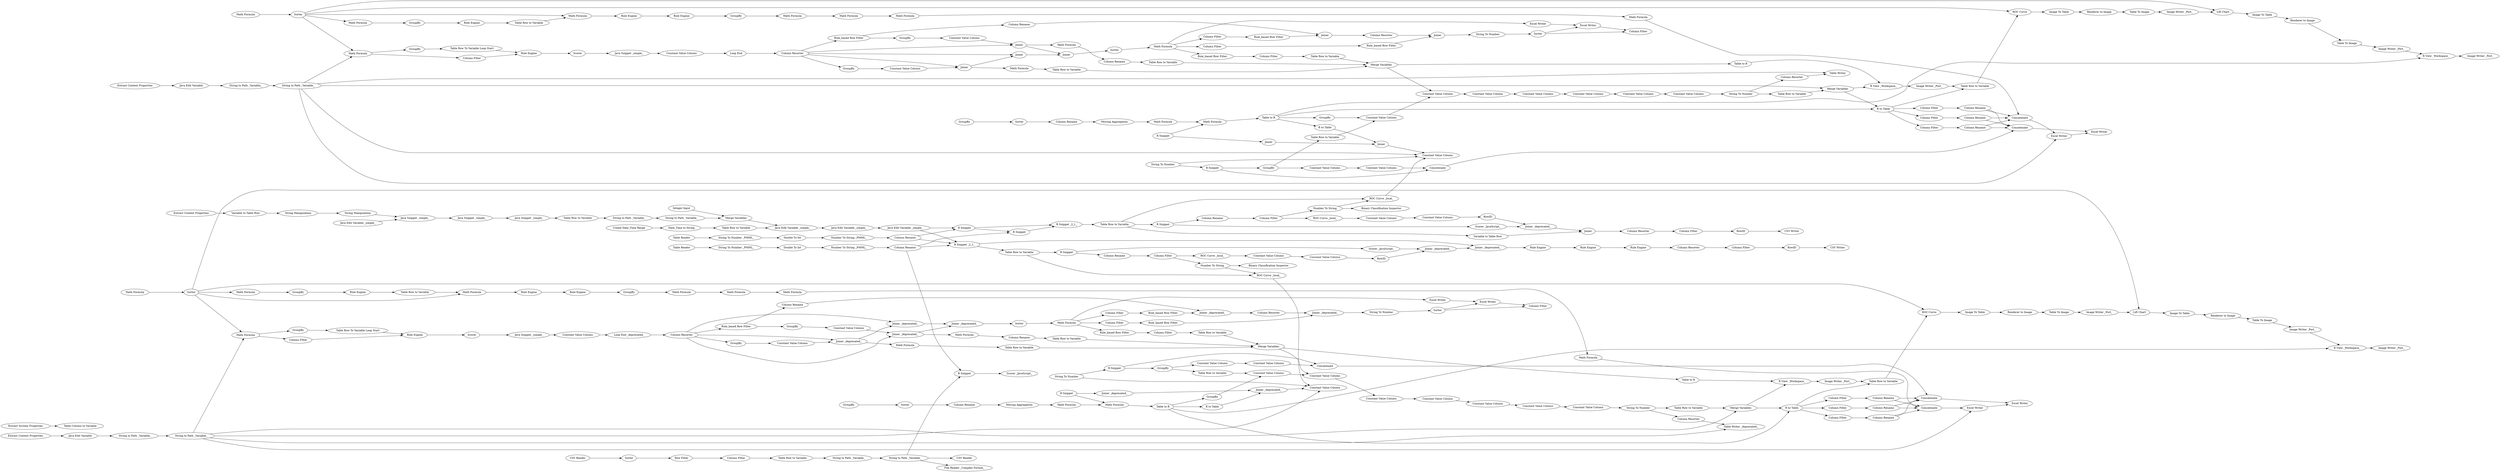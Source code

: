 digraph {
	"-1576197205166139408_245" [label="Renderer to Image"]
	"6151498285904223204_300" [label="Joiner _deprecated_"]
	"5053119656708917556_513" [label="String To Number _PMML_"]
	"5053119656708917556_501" [label=Sorter]
	"-1576197205166139408_279" [label="Constant Value Column"]
	"-4928829804510078098_252" [label="Rule Engine"]
	"-1576197205166139408_267" [label="Column Rename"]
	"5053119656708917556_506" [label="Table Reader"]
	"5053119656708917556_512" [label="Double To Int"]
	"4941158195972572235_55" [label="Java Edit Variable _simple_"]
	"-6637227400046737485_492" [label="ROC Curve _local_"]
	"7713210603245402255_220" [label=GroupBy]
	"7713210603245402255_223" [label="Column Rename"]
	"-4928829804510078098_265" [label="Column Filter"]
	"7713210603245402255_230" [label="R to Table"]
	"-1576197205166139408_246" [label="Table To Image"]
	"-1624561316007565720_340" [label="Table Row to Variable"]
	"-1624561316007565720_332" [label="String To Number"]
	"-4928829804510078098_299" [label="Constant Value Column"]
	"-1576197205166139408_258" [label="Math Formula"]
	"7713210603245402255_225" [label="Math Formula"]
	"-1576197205166139408_483" [label="Extract Context Properties"]
	"6151498285904223204_335" [label="Table Row To Variable Loop Start"]
	"1249990485019903862_542" [label="Rule Engine"]
	"-1624561316007565720_335" [label="Table Row To Variable Loop Start"]
	"-1624561316007565720_301" [label=Joiner]
	"-4928829804510078098_241" [label="Image To Table"]
	"-1576197205166139408_228" [label="R View _Workspace_"]
	"6151498285904223204_287" [label="Rule Engine"]
	"-1576197205166139408_242" [label="Renderer to Image"]
	"-1624561316007565720_320" [label=GroupBy]
	"-1576197205166139408_277" [label="Constant Value Column"]
	"-4928829804510078098_149" [label="ROC Curve _local_"]
	"-6409592915745191743_225" [label="Math Formula"]
	"6151498285904223204_315" [label=Sorter]
	"6151498285904223204_308" [label="Rule_based Row Filter"]
	"-1576197205166139408_264" [label="Column Filter"]
	"-4928829804510078098_180" [label=GroupBy]
	"-4928829804510078098_243" [label="Table To Image"]
	"-1576197205166139408_301" [label="Constant Value Column"]
	"-6409592915745191743_224" [label="Math Formula"]
	"-1576197205166139408_268" [label="Column Rename"]
	"-1576197205166139408_129" [label=Sorter]
	"-1624561316007565720_318" [label="Constant Value Column"]
	"-4928829804510078098_426" [label="String To Number"]
	"6151498285904223204_317" [label="Column Filter"]
	"-1576197205166139408_429" [label="String To Number"]
	"1249990485019903862_539" [label="CSV Writer"]
	"5053119656708917556_498" [label="Java Edit Variable _simple_"]
	"1249990485019903862_522" [label="R Snippet"]
	"-1576197205166139408_275" [label=GroupBy]
	"-1624561316007565720_336" [label=Scorer]
	"-6409592915745191743_227" [label="Table to R"]
	"-1576197205166139408_256" [label="Math Formula"]
	"-4928829804510078098_264" [label="Column Filter"]
	"-1576197205166139408_281" [label="Constant Value Column"]
	"5053119656708917556_67" [label="Integer Input"]
	"5053119656708917556_394" [label="Java Edit Variable _simple_"]
	"-4928829804510078098_485" [label="String to Path _Variable_"]
	"-4928829804510078098_303" [label="R View _Workspace_"]
	"1249990485019903862_520" [label="Scorer _JavaScript_"]
	"-1624561316007565720_298" [label=GroupBy]
	"-4928829804510078098_279" [label="Constant Value Column"]
	"-4928829804510078098_490" [label="Image Writer _Port_"]
	"-4928829804510078098_434" [label=Concatenate]
	"-6637227400046737485_530" [label="Joiner _deprecated_"]
	"1249990485019903862_530" [label="Joiner _deprecated_"]
	"-1624561316007565720_339" [label="Table Row to Variable"]
	"6151498285904223204_332" [label="String To Number"]
	"-4928829804510078098_253" [label="Rule Engine"]
	"-6637227400046737485_493" [label="Constant Value Column"]
	"7713210603245402255_219" [label="R Snippet"]
	"6151498285904223204_298" [label=GroupBy]
	"-1576197205166139408_491" [label="Table Row to Variable"]
	"6151498285904223204_339" [label="Table Row to Variable"]
	"7713210603245402255_222" [label="Moving Aggregation"]
	"-4928829804510078098_494" [label="Table Row to Variable"]
	"6151498285904223204_292" [label="Loop End _deprecated_"]
	"1249990485019903862_538" [label="Column Rename"]
	"-4928829804510078098_245" [label="Renderer to Image"]
	"-1576197205166139408_180" [label=GroupBy]
	"6151498285904223204_319" [label="Joiner _deprecated_"]
	"-4928829804510078098_218" [label="Java Edit Variable"]
	"5053119656708917556_503" [label="Column Filter"]
	"-1576197205166139408_257" [label="Math Formula"]
	"-1576197205166139408_426" [label="String To Number"]
	"-1624561316007565720_338" [label="Table Row to Variable"]
	"1249990485019903862_532" [label="Binary Classification Inspector"]
	"7713210603245402255_224" [label="Math Formula"]
	"-1624561316007565720_317" [label="Column Filter"]
	"6151498285904223204_303" [label="Math Formula"]
	"-1624561316007565720_295" [label=Sorter]
	"-4928829804510078098_246" [label="Table To Image"]
	"4941158195972572235_58" [label="Table Column to Variable"]
	"-4928829804510078098_492" [label="Table Row to Variable"]
	"-1576197205166139408_493" [label="Table Row to Variable"]
	"5053119656708917556_520" [label="Scorer _JavaScript_"]
	"-1624561316007565720_341" [label="Merge Variables"]
	"-1576197205166139408_263" [label="Column Filter"]
	"-1576197205166139408_486" [label="Image Writer _Port_"]
	"-1624561316007565720_322" [label="Rule_based Row Filter"]
	"1249990485019903862_501" [label="Joiner _deprecated_"]
	"-4928829804510078098_227" [label="Table to R"]
	"-6637227400046737485_487" [label="Column Resorter"]
	"-4928829804510078098_248" [label="Math Formula"]
	"-1624561316007565720_311" [label="Column Filter"]
	"5053119656708917556_497" [label="Java Edit Variable _simple_"]
	"-1624561316007565720_326" [label="Column Rename"]
	"-6637227400046737485_521" [label="R Snippet _2_1_"]
	"-4928829804510078098_342" [label="Excel Writer"]
	"-6409592915745191743_169" [label="Constant Value Column"]
	"1249990485019903862_535" [label="Constant Value Column"]
	"-6409592915745191743_229" [label="Joiner _deprecated_"]
	"-4928829804510078098_491" [label="Table Row to Variable"]
	"-4928829804510078098_254" [label="Math Formula"]
	"4941158195972572235_48" [label="String Manipulation"]
	"-1576197205166139408_306" [label="Constant Value Column"]
	"-1576197205166139408_495" [label="Excel Writer"]
	"-1624561316007565720_343" [label="Excel Writer"]
	"-4928829804510078098_242" [label="Renderer to Image"]
	"6151498285904223204_321" [label="Joiner _deprecated_"]
	"-1624561316007565720_308" [label="Rule_based Row Filter"]
	"5053119656708917556_507" [label="Table Reader"]
	"-1576197205166139408_247" [label="ROC Curve"]
	"-1576197205166139408_254" [label="Math Formula"]
	"6151498285904223204_305" [label="Column Filter"]
	"-4928829804510078098_257" [label="Math Formula"]
	"-1576197205166139408_266" [label="Column Rename"]
	"5053119656708917556_505" [label="String to Path _Variable_"]
	"-1624561316007565720_300" [label=Joiner]
	"-1624561316007565720_293" [label="Column Resorter"]
	"6151498285904223204_229" [label="Java Snippet _simple_"]
	"5053119656708917556_484" [label="CSV Reader"]
	"-1624561316007565720_325" [label="Column Rename"]
	"6151498285904223204_340" [label="Table Row to Variable"]
	"-4928829804510078098_260" [label=GroupBy]
	"6151498285904223204_323" [label="Math Formula"]
	"6151498285904223204_318" [label="Constant Value Column"]
	"-1576197205166139408_490" [label="Image Writer _Port_"]
	"-4928829804510078098_237" [label="R to Table"]
	"-4928829804510078098_423" [label="Column Resorter"]
	"-1576197205166139408_237" [label="R to Table"]
	"6151498285904223204_320" [label=GroupBy]
	"4941158195972572235_46" [label="Java Snippet _simple_"]
	"-1576197205166139408_255" [label="Math Formula"]
	"4941158195972572235_7" [label="Extract System Properties"]
	"4941158195972572235_60" [label="Table Row to Variable"]
	"-6637227400046737485_496" [label="Column Filter"]
	"-6409592915745191743_230" [label="R to Table"]
	"5053119656708917556_515" [label="Number To String _PMML_"]
	"-4928829804510078098_277" [label="Constant Value Column"]
	"1249990485019903862_541" [label="Number To String"]
	"-6637227400046737485_526" [label="Table Row to Variable"]
	"4941158195972572235_57" [label="Variable to Table Row"]
	"6151498285904223204_325" [label="Column Rename"]
	"6151498285904223204_322" [label="Rule_based Row Filter"]
	"5053119656708917556_476" [label="Merge Variables"]
	"-1576197205166139408_265" [label="Column Filter"]
	"-1576197205166139408_299" [label="Constant Value Column"]
	"6151498285904223204_341" [label="Merge Variables"]
	"5053119656708917556_514" [label="Double To Int"]
	"6151498285904223204_283" [label="Math Formula"]
	"5053119656708917556_518" [label="File Reader _Complex Format_"]
	"6151498285904223204_309" [label="Column Filter"]
	"-6637227400046737485_490" [label="Binary Classification Inspector"]
	"5053119656708917556_6" [label="Create Date_Time Range"]
	"-1576197205166139408_243" [label="Table To Image"]
	"-4928829804510078098_486" [label="Image Writer _Port_"]
	"4941158195972572235_56" [label="Extract Context Properties"]
	"1249990485019903862_543" [label="Rule Engine"]
	"-1576197205166139408_302" [label="Constant Value Column"]
	"-1576197205166139408_484" [label="String to Path _Variable_"]
	"6151498285904223204_291" [label="Constant Value Column"]
	"6151498285904223204_295" [label=Sorter]
	"4941158195972572235_54" [label="Java Snippet _simple_"]
	"-1576197205166139408_342" [label="Excel Writer"]
	"-1624561316007565720_283" [label="Math Formula"]
	"1249990485019903862_533" [label="Column Filter"]
	"-1576197205166139408_489" [label="Image Writer _Port_"]
	"-4928829804510078098_305" [label="Constant Value Column"]
	"6151498285904223204_342" [label="Excel Writer"]
	"-4928829804510078098_488" [label="Image Writer _Port_"]
	"-4928829804510078098_261" [label="Rule Engine"]
	"5053119656708917556_523" [label="String to Path _Variable_"]
	"-1576197205166139408_488" [label="Image Writer _Port_"]
	"-1624561316007565720_305" [label="Column Filter"]
	"-1576197205166139408_248" [label="Math Formula"]
	"-1624561316007565720_312" [label=Joiner]
	"1249990485019903862_529" [label=RowID]
	"6151498285904223204_336" [label=Scorer]
	"5053119656708917556_508" [label="Column Rename"]
	"-1576197205166139408_252" [label="Rule Engine"]
	"-4928829804510078098_143" [label="Lift Chart"]
	"-4928829804510078098_247" [label="ROC Curve"]
	"-4928829804510078098_249" [label=GroupBy]
	"-1624561316007565720_327" [label=Joiner]
	"-1624561316007565720_321" [label=Joiner]
	"-4928829804510078098_228" [label="R View _Workspace_"]
	"-4928829804510078098_425" [label=Concatenate]
	"-1576197205166139408_249" [label=GroupBy]
	"5053119656708917556_25" [label="Date_Time to String"]
	"1249990485019903862_544" [label="Rule Engine"]
	"7713210603245402255_229" [label=Joiner]
	"-6637227400046737485_520" [label="Scorer _JavaScript_"]
	"-6637227400046737485_484" [label="Column Filter"]
	"-1576197205166139408_423" [label="Column Resorter"]
	"4941158195972572235_52" [label="Java Snippet _simple_"]
	"5053119656708917556_485" [label="Table Row to Variable"]
	"-1576197205166139408_425" [label=Concatenate]
	"-6637227400046737485_531" [label="Variable to Table Row"]
	"-4928829804510078098_219" [label="R Snippet"]
	"6151498285904223204_293" [label="Column Resorter"]
	"-1624561316007565720_292" [label="Loop End"]
	"6151498285904223204_326" [label="Column Rename"]
	"6151498285904223204_285" [label=GroupBy]
	"-4928829804510078098_306" [label="Constant Value Column"]
	"1249990485019903862_537" [label=RowID]
	"1249990485019903862_536" [label="Column Filter"]
	"-1624561316007565720_310" [label="Rule_based Row Filter"]
	"-1576197205166139408_253" [label="Rule Engine"]
	"5053119656708917556_392" [label="R Snippet"]
	"5053119656708917556_511" [label="Number To String _PMML_"]
	"5053119656708917556_391" [label="R Snippet"]
	"-1624561316007565720_285" [label=GroupBy]
	"-6409592915745191743_219" [label="R Snippet"]
	"-4928829804510078098_493" [label="Table Row to Variable"]
	"-4928829804510078098_174" [label="Table Writer _deprecated_"]
	"6151498285904223204_299" [label="Constant Value Column"]
	"4941158195972572235_61" [label="String to Path _Variable_"]
	"-4928829804510078098_495" [label="Excel Writer"]
	"6151498285904223204_304" [label="Rule_based Row Filter"]
	"-1624561316007565720_309" [label="Column Filter"]
	"-1576197205166139408_487" [label="Merge Variables"]
	"7713210603245402255_170" [label=Joiner]
	"6151498285904223204_327" [label="Joiner _deprecated_"]
	"5053119656708917556_516" [label="Column Rename"]
	"-1624561316007565720_291" [label="Constant Value Column"]
	"4941158195972572235_59" [label="String to Path _Variable_"]
	"-6637227400046737485_527" [label="Constant Value Column"]
	"-1576197205166139408_219" [label="R Snippet"]
	"-4928829804510078098_244" [label="Image To Table"]
	"-1624561316007565720_287" [label="Rule Engine"]
	"7713210603245402255_227" [label="Table to R"]
	"-1576197205166139408_485" [label="String to Path _Variable_"]
	"1249990485019903862_521" [label="R Snippet _2_1_"]
	"7713210603245402255_221" [label=Sorter]
	"5053119656708917556_500" [label="Table Row to Variable"]
	"-4928829804510078098_263" [label="Column Filter"]
	"-1576197205166139408_227" [label="Table to R"]
	"-1576197205166139408_143" [label="Lift Chart"]
	"1249990485019903862_526" [label="Table Row to Variable"]
	"-1576197205166139408_174" [label="Table Writer"]
	"-6409592915745191743_220" [label=GroupBy]
	"5053119656708917556_502" [label="Row Filter"]
	"-1624561316007565720_299" [label="Constant Value Column"]
	"-1576197205166139408_218" [label="Java Edit Variable"]
	"-4928829804510078098_267" [label="Column Rename"]
	"-4928829804510078098_256" [label="Math Formula"]
	"6151498285904223204_328" [label="Column Resorter"]
	"-4928829804510078098_278" [label=Concatenate]
	"5053119656708917556_522" [label="R Snippet"]
	"5053119656708917556_510" [label="String To Number _PMML_"]
	"-6637227400046737485_486" [label="CSV Writer"]
	"-6637227400046737485_495" [label="Number To String"]
	"6151498285904223204_311" [label="Column Filter"]
	"-4928829804510078098_281" [label="Constant Value Column"]
	"-1576197205166139408_236" [label="Math Formula"]
	"-4928829804510078098_489" [label="Image Writer _Port_"]
	"-6637227400046737485_522" [label="R Snippet"]
	"-1624561316007565720_229" [label="Java Snippet _simple_"]
	"-1624561316007565720_303" [label="Math Formula"]
	"-1624561316007565720_288" [label="Column Filter"]
	"-4928829804510078098_300" [label="Constant Value Column"]
	"-1576197205166139408_492" [label="Table Row to Variable"]
	"-1624561316007565720_319" [label=Joiner]
	"6151498285904223204_343" [label="Excel Writer"]
	"-4928829804510078098_275" [label=GroupBy]
	"-4928829804510078098_268" [label="Column Rename"]
	"-4928829804510078098_301" [label="Constant Value Column"]
	"-1576197205166139408_260" [label=GroupBy]
	"-1576197205166139408_261" [label="Rule Engine"]
	"-4928829804510078098_266" [label="Column Rename"]
	"-4928829804510078098_483" [label="Extract Context Properties"]
	"-1624561316007565720_323" [label="Math Formula"]
	"6151498285904223204_338" [label="Table Row to Variable"]
	"-4928829804510078098_255" [label="Math Formula"]
	"-6637227400046737485_497" [label="Column Rename"]
	"-1576197205166139408_278" [label=Concatenate]
	"-6637227400046737485_529" [label=RowID]
	"-4928829804510078098_429" [label="String To Number"]
	"-1576197205166139408_244" [label="Image To Table"]
	"-1576197205166139408_494" [label="Table Row to Variable"]
	"1249990485019903862_527" [label="Constant Value Column"]
	"-1624561316007565720_328" [label="Column Resorter"]
	"-1576197205166139408_149" [label="ROC Curve _local_"]
	"-1576197205166139408_305" [label="Constant Value Column"]
	"-6409592915745191743_223" [label="Column Rename"]
	"-1576197205166139408_241" [label="Image To Table"]
	"6151498285904223204_312" [label="Joiner _deprecated_"]
	"6151498285904223204_297" [label="Math Formula"]
	"-6637227400046737485_488" [label=Joiner]
	"-1624561316007565720_342" [label="Excel Writer"]
	"6151498285904223204_310" [label="Rule_based Row Filter"]
	"1249990485019903862_534" [label="ROC Curve _local_"]
	"-6409592915745191743_221" [label=Sorter]
	"-1624561316007565720_304" [label="Rule_based Row Filter"]
	"5053119656708917556_496" [label="CSV Reader"]
	"-4928829804510078098_236" [label="Math Formula"]
	"-6409592915745191743_222" [label="Moving Aggregation"]
	"-4928829804510078098_302" [label="Constant Value Column"]
	"1249990485019903862_540" [label="Column Resorter"]
	"-4928829804510078098_484" [label="String to Path _Variable_"]
	"-4928829804510078098_487" [label="Merge Variables"]
	"6151498285904223204_301" [label="Joiner _deprecated_"]
	"4941158195972572235_47" [label="String Manipulation"]
	"-1624561316007565720_297" [label="Math Formula"]
	"-4928829804510078098_129" [label=Sorter]
	"7713210603245402255_169" [label="Constant Value Column"]
	"-6637227400046737485_482" [label=RowID]
	"-6409592915745191743_170" [label="Joiner _deprecated_"]
	"-1576197205166139408_303" [label="R View _Workspace_"]
	"-1624561316007565720_315" [label=Sorter]
	"-1576197205166139408_300" [label="Constant Value Column"]
	"-1576197205166139408_434" [label=Concatenate]
	"6151498285904223204_288" [label="Column Filter"]
	"-4928829804510078098_258" [label="Math Formula"]
	"-1576197205166139408_266" -> "-1576197205166139408_434"
	"-4928829804510078098_149" -> "-6409592915745191743_169"
	"4941158195972572235_54" -> "4941158195972572235_60"
	"-6637227400046737485_484" -> "-6637227400046737485_482"
	"-1576197205166139408_244" -> "-1576197205166139408_245"
	"-6637227400046737485_526" -> "-6637227400046737485_522"
	"-1624561316007565720_315" -> "-1624561316007565720_343"
	"6151498285904223204_301" -> "6151498285904223204_300"
	"-4928829804510078098_249" -> "-4928829804510078098_255"
	"-4928829804510078098_491" -> "-4928829804510078098_248"
	"-1576197205166139408_426" -> "7713210603245402255_169"
	"-1576197205166139408_129" -> "-1624561316007565720_283"
	"-1624561316007565720_297" -> "-1624561316007565720_311"
	"-6409592915745191743_230" -> "-6409592915745191743_229"
	"-1576197205166139408_255" -> "-1576197205166139408_254"
	"-6637227400046737485_530" -> "-6637227400046737485_488"
	"7713210603245402255_223" -> "7713210603245402255_222"
	"-1624561316007565720_308" -> "-1624561316007565720_312"
	"6151498285904223204_295" -> "6151498285904223204_297"
	"6151498285904223204_343" -> "6151498285904223204_317"
	"-4928829804510078098_260" -> "-4928829804510078098_261"
	"-6409592915745191743_227" -> "-4928829804510078098_237"
	"-1624561316007565720_326" -> "-1624561316007565720_327"
	"7713210603245402255_224" -> "7713210603245402255_225"
	"7713210603245402255_219" -> "7713210603245402255_170"
	"4941158195972572235_47" -> "4941158195972572235_46"
	"-1576197205166139408_434" -> "-1576197205166139408_342"
	"6151498285904223204_293" -> "6151498285904223204_301"
	"1249990485019903862_543" -> "1249990485019903862_542"
	"-1624561316007565720_301" -> "-1624561316007565720_303"
	"5053119656708917556_510" -> "5053119656708917556_512"
	"5053119656708917556_505" -> "5053119656708917556_523"
	"-6409592915745191743_219" -> "-6409592915745191743_225"
	"-6409592915745191743_227" -> "-6409592915745191743_230"
	"-1624561316007565720_283" -> "-1624561316007565720_285"
	"-1576197205166139408_491" -> "-1576197205166139408_248"
	"6151498285904223204_300" -> "6151498285904223204_321"
	"-1624561316007565720_297" -> "-1624561316007565720_304"
	"-4928829804510078098_228" -> "-4928829804510078098_488"
	"-1576197205166139408_129" -> "-1576197205166139408_258"
	"-4928829804510078098_241" -> "-4928829804510078098_242"
	"1249990485019903862_527" -> "1249990485019903862_529"
	"6151498285904223204_304" -> "6151498285904223204_305"
	"-4928829804510078098_255" -> "-4928829804510078098_254"
	"5053119656708917556_391" -> "5053119656708917556_392"
	"-1624561316007565720_297" -> "-1624561316007565720_342"
	"-1576197205166139408_492" -> "-1576197205166139408_487"
	"6151498285904223204_340" -> "6151498285904223204_341"
	"-1576197205166139408_149" -> "7713210603245402255_169"
	"-4928829804510078098_275" -> "-4928829804510078098_493"
	"-1624561316007565720_298" -> "-1624561316007565720_299"
	"5053119656708917556_508" -> "1249990485019903862_521"
	"1249990485019903862_540" -> "1249990485019903862_533"
	"-6637227400046737485_529" -> "-6637227400046737485_530"
	"-1576197205166139408_281" -> "-1576197205166139408_299"
	"4941158195972572235_56" -> "4941158195972572235_57"
	"1249990485019903862_538" -> "1249990485019903862_536"
	"5053119656708917556_502" -> "5053119656708917556_503"
	"6151498285904223204_308" -> "6151498285904223204_312"
	"-1576197205166139408_305" -> "-1576197205166139408_306"
	"-1576197205166139408_236" -> "-1576197205166139408_129"
	"-1624561316007565720_322" -> "-1624561316007565720_320"
	"-4928829804510078098_129" -> "6151498285904223204_283"
	"-1624561316007565720_293" -> "-1624561316007565720_322"
	"-1624561316007565720_291" -> "-1624561316007565720_292"
	"-6637227400046737485_492" -> "-6637227400046737485_493"
	"-4928829804510078098_425" -> "-4928829804510078098_495"
	"-6637227400046737485_522" -> "-6637227400046737485_520"
	"-4928829804510078098_252" -> "-4928829804510078098_253"
	"-1624561316007565720_283" -> "-1624561316007565720_288"
	"4941158195972572235_52" -> "4941158195972572235_54"
	"-1576197205166139408_279" -> "-1576197205166139408_277"
	"5053119656708917556_522" -> "5053119656708917556_520"
	"-1576197205166139408_265" -> "-1576197205166139408_266"
	"-4928829804510078098_263" -> "-4928829804510078098_267"
	"1249990485019903862_526" -> "-4928829804510078098_149"
	"-6637227400046737485_493" -> "-6637227400046737485_527"
	"-1576197205166139408_237" -> "-1576197205166139408_263"
	"-1576197205166139408_248" -> "-1576197205166139408_252"
	"-4928829804510078098_278" -> "-4928829804510078098_425"
	"-6637227400046737485_527" -> "-6637227400046737485_529"
	"-4928829804510078098_268" -> "-4928829804510078098_425"
	"-4928829804510078098_243" -> "-4928829804510078098_490"
	"-1624561316007565720_312" -> "-1624561316007565720_332"
	"-4928829804510078098_426" -> "-6409592915745191743_169"
	"6151498285904223204_293" -> "6151498285904223204_322"
	"6151498285904223204_298" -> "6151498285904223204_299"
	"5053119656708917556_507" -> "5053119656708917556_513"
	"5053119656708917556_516" -> "1249990485019903862_521"
	"-1624561316007565720_293" -> "-1624561316007565720_319"
	"-4928829804510078098_246" -> "-4928829804510078098_489"
	"-1576197205166139408_245" -> "-1576197205166139408_246"
	"-1576197205166139408_247" -> "-1576197205166139408_241"
	"-1624561316007565720_311" -> "-1624561316007565720_310"
	"-6409592915745191743_224" -> "-6409592915745191743_225"
	"-4928829804510078098_261" -> "-4928829804510078098_491"
	"6151498285904223204_291" -> "6151498285904223204_292"
	"1249990485019903862_542" -> "1249990485019903862_540"
	"-4928829804510078098_277" -> "-4928829804510078098_278"
	"-1576197205166139408_246" -> "-1576197205166139408_489"
	"-1624561316007565720_335" -> "-1624561316007565720_287"
	"-4928829804510078098_485" -> "-4928829804510078098_484"
	"-1576197205166139408_237" -> "-1576197205166139408_494"
	"-1624561316007565720_299" -> "-1624561316007565720_301"
	"-1624561316007565720_285" -> "-1624561316007565720_335"
	"-1624561316007565720_288" -> "-1624561316007565720_287"
	"-6637227400046737485_497" -> "-6637227400046737485_496"
	"4941158195972572235_46" -> "4941158195972572235_52"
	"1249990485019903862_530" -> "1249990485019903862_501"
	"-1576197205166139408_264" -> "-1576197205166139408_268"
	"-1624561316007565720_319" -> "-1624561316007565720_321"
	"1249990485019903862_536" -> "1249990485019903862_541"
	"6151498285904223204_312" -> "6151498285904223204_332"
	"-4928829804510078098_302" -> "-4928829804510078098_429"
	"-1624561316007565720_327" -> "-1624561316007565720_328"
	"-1576197205166139408_483" -> "-1576197205166139408_218"
	"-4928829804510078098_129" -> "-4928829804510078098_248"
	"-1624561316007565720_295" -> "-1624561316007565720_297"
	"-4928829804510078098_487" -> "-4928829804510078098_237"
	"6151498285904223204_318" -> "6151498285904223204_319"
	"1249990485019903862_520" -> "1249990485019903862_530"
	"-1576197205166139408_300" -> "-1576197205166139408_305"
	"5053119656708917556_500" -> "5053119656708917556_394"
	"6151498285904223204_288" -> "6151498285904223204_287"
	"6151498285904223204_297" -> "6151498285904223204_309"
	"-1624561316007565720_315" -> "-1624561316007565720_317"
	"-6409592915745191743_227" -> "-4928829804510078098_180"
	"-4928829804510078098_256" -> "-4928829804510078098_257"
	"5053119656708917556_523" -> "5053119656708917556_522"
	"5053119656708917556_6" -> "5053119656708917556_25"
	"-1576197205166139408_129" -> "-1576197205166139408_247"
	"5053119656708917556_497" -> "5053119656708917556_391"
	"6151498285904223204_320" -> "6151498285904223204_318"
	"-1576197205166139408_486" -> "-1576197205166139408_494"
	"6151498285904223204_326" -> "6151498285904223204_327"
	"-4928829804510078098_305" -> "-4928829804510078098_306"
	"-4928829804510078098_301" -> "-4928829804510078098_302"
	"-1576197205166139408_275" -> "-1576197205166139408_279"
	"-1576197205166139408_342" -> "-1576197205166139408_495"
	"-4928829804510078098_245" -> "-4928829804510078098_246"
	"-4928829804510078098_279" -> "-4928829804510078098_277"
	"-1624561316007565720_332" -> "-1624561316007565720_315"
	"-6409592915745191743_219" -> "-6409592915745191743_170"
	"-1624561316007565720_325" -> "-1624561316007565720_340"
	"-4928829804510078098_266" -> "-4928829804510078098_425"
	"7713210603245402255_229" -> "7713210603245402255_169"
	"-6637227400046737485_496" -> "-6637227400046737485_495"
	"6151498285904223204_292" -> "6151498285904223204_293"
	"-6409592915745191743_222" -> "-6409592915745191743_224"
	"-6637227400046737485_487" -> "-6637227400046737485_484"
	"-1576197205166139408_243" -> "-1576197205166139408_490"
	"6151498285904223204_327" -> "6151498285904223204_328"
	"-1576197205166139408_268" -> "-1576197205166139408_425"
	"-1576197205166139408_242" -> "-1576197205166139408_243"
	"-4928829804510078098_494" -> "-4928829804510078098_247"
	"-4928829804510078098_484" -> "-4928829804510078098_487"
	"-1576197205166139408_301" -> "-1576197205166139408_302"
	"5053119656708917556_516" -> "5053119656708917556_392"
	"-1624561316007565720_293" -> "-1624561316007565720_298"
	"-1576197205166139408_306" -> "-1576197205166139408_301"
	"6151498285904223204_309" -> "6151498285904223204_308"
	"-4928829804510078098_484" -> "-4928829804510078098_342"
	"-1576197205166139408_267" -> "-1576197205166139408_425"
	"6151498285904223204_322" -> "6151498285904223204_326"
	"-1624561316007565720_297" -> "-1624561316007565720_309"
	"6151498285904223204_310" -> "6151498285904223204_327"
	"-1576197205166139408_227" -> "-1576197205166139408_303"
	"6151498285904223204_293" -> "6151498285904223204_319"
	"6151498285904223204_325" -> "6151498285904223204_340"
	"-6409592915745191743_225" -> "-6409592915745191743_227"
	"-4928829804510078098_486" -> "-4928829804510078098_494"
	"-1576197205166139408_490" -> "-1576197205166139408_143"
	"-4928829804510078098_129" -> "-4928829804510078098_143"
	"5053119656708917556_484" -> "5053119656708917556_501"
	"-1624561316007565720_287" -> "-1624561316007565720_336"
	"1249990485019903862_536" -> "1249990485019903862_534"
	"6151498285904223204_323" -> "6151498285904223204_325"
	"-4928829804510078098_237" -> "-4928829804510078098_265"
	"-1576197205166139408_493" -> "-1576197205166139408_281"
	"-1576197205166139408_429" -> "-1576197205166139408_423"
	"-6637227400046737485_495" -> "-1576197205166139408_149"
	"-6637227400046737485_526" -> "-1576197205166139408_149"
	"-6637227400046737485_482" -> "-6637227400046737485_486"
	"-1576197205166139408_258" -> "-1576197205166139408_260"
	"-4928829804510078098_281" -> "-4928829804510078098_299"
	"5053119656708917556_67" -> "5053119656708917556_476"
	"6151498285904223204_305" -> "6151498285904223204_339"
	"4941158195972572235_48" -> "4941158195972572235_47"
	"-6409592915745191743_229" -> "-6409592915745191743_169"
	"6151498285904223204_315" -> "6151498285904223204_343"
	"-4928829804510078098_299" -> "-4928829804510078098_300"
	"1249990485019903862_537" -> "1249990485019903862_539"
	"7713210603245402255_222" -> "7713210603245402255_224"
	"-1576197205166139408_266" -> "-1576197205166139408_425"
	"5053119656708917556_476" -> "5053119656708917556_394"
	"-1576197205166139408_275" -> "-1576197205166139408_493"
	"6151498285904223204_299" -> "6151498285904223204_301"
	"-4928829804510078098_484" -> "-6409592915745191743_169"
	"5053119656708917556_516" -> "5053119656708917556_522"
	"-4928829804510078098_257" -> "-4928829804510078098_434"
	"-1576197205166139408_484" -> "-1576197205166139408_487"
	"6151498285904223204_297" -> "6151498285904223204_342"
	"-1576197205166139408_485" -> "-1576197205166139408_484"
	"-4928829804510078098_303" -> "-4928829804510078098_486"
	"-1576197205166139408_237" -> "-1576197205166139408_265"
	"1249990485019903862_501" -> "1249990485019903862_544"
	"4941158195972572235_61" -> "5053119656708917556_476"
	"-4928829804510078098_242" -> "-4928829804510078098_243"
	"4941158195972572235_57" -> "4941158195972572235_48"
	"-4928829804510078098_489" -> "-4928829804510078098_228"
	"-6637227400046737485_526" -> "-6637227400046737485_531"
	"5053119656708917556_513" -> "5053119656708917556_514"
	"6151498285904223204_315" -> "6151498285904223204_317"
	"-1624561316007565720_319" -> "-1624561316007565720_323"
	"-4928829804510078098_493" -> "-4928829804510078098_281"
	"-4928829804510078098_429" -> "-4928829804510078098_423"
	"6151498285904223204_319" -> "6151498285904223204_323"
	"-1576197205166139408_241" -> "-1576197205166139408_242"
	"7713210603245402255_220" -> "7713210603245402255_221"
	"-1624561316007565720_336" -> "-1624561316007565720_229"
	"5053119656708917556_511" -> "5053119656708917556_508"
	"-4928829804510078098_244" -> "-4928829804510078098_245"
	"6151498285904223204_297" -> "6151498285904223204_311"
	"-1576197205166139408_218" -> "-1576197205166139408_485"
	"-1576197205166139408_143" -> "-1576197205166139408_244"
	"-1576197205166139408_278" -> "-1576197205166139408_425"
	"1249990485019903862_529" -> "1249990485019903862_530"
	"1249990485019903862_544" -> "1249990485019903862_543"
	"-4928829804510078098_484" -> "-4928829804510078098_174"
	"-1576197205166139408_487" -> "-1576197205166139408_303"
	"-1576197205166139408_429" -> "-1576197205166139408_492"
	"-1624561316007565720_229" -> "-1624561316007565720_291"
	"-1576197205166139408_426" -> "-1576197205166139408_219"
	"-4928829804510078098_268" -> "-4928829804510078098_434"
	"-1624561316007565720_323" -> "-1624561316007565720_325"
	"-1576197205166139408_252" -> "-1576197205166139408_253"
	"-4928829804510078098_300" -> "-4928829804510078098_305"
	"-1576197205166139408_180" -> "-1576197205166139408_281"
	"-1576197205166139408_303" -> "-1576197205166139408_486"
	"6151498285904223204_341" -> "-4928829804510078098_299"
	"-4928829804510078098_429" -> "-4928829804510078098_492"
	"6151498285904223204_287" -> "6151498285904223204_336"
	"-1576197205166139408_249" -> "-1576197205166139408_255"
	"-4928829804510078098_267" -> "-4928829804510078098_425"
	"5053119656708917556_506" -> "5053119656708917556_510"
	"-4928829804510078098_247" -> "-4928829804510078098_241"
	"-1576197205166139408_261" -> "-1576197205166139408_491"
	"1249990485019903862_521" -> "1249990485019903862_526"
	"-6637227400046737485_496" -> "-6637227400046737485_492"
	"-1624561316007565720_318" -> "-1624561316007565720_319"
	"7713210603245402255_227" -> "-1576197205166139408_180"
	"5053119656708917556_512" -> "5053119656708917556_511"
	"-1576197205166139408_299" -> "-1576197205166139408_300"
	"-4928829804510078098_237" -> "-4928829804510078098_264"
	"7713210603245402255_230" -> "7713210603245402255_229"
	"7713210603245402255_227" -> "-1576197205166139408_237"
	"-4928829804510078098_426" -> "-4928829804510078098_219"
	"-6409592915745191743_221" -> "-6409592915745191743_223"
	"5053119656708917556_25" -> "5053119656708917556_500"
	"6151498285904223204_338" -> "6151498285904223204_341"
	"6151498285904223204_342" -> "6151498285904223204_343"
	"-4928829804510078098_253" -> "-4928829804510078098_249"
	"-4928829804510078098_129" -> "-4928829804510078098_247"
	"-1576197205166139408_489" -> "-1576197205166139408_228"
	"1249990485019903862_541" -> "1249990485019903862_532"
	"5053119656708917556_523" -> "5053119656708917556_496"
	"5053119656708917556_485" -> "5053119656708917556_505"
	"-6409592915745191743_223" -> "-6409592915745191743_222"
	"6151498285904223204_322" -> "6151498285904223204_320"
	"1249990485019903862_533" -> "1249990485019903862_537"
	"-1576197205166139408_257" -> "-1576197205166139408_434"
	"7713210603245402255_219" -> "7713210603245402255_225"
	"5053119656708917556_503" -> "5053119656708917556_485"
	"-1576197205166139408_219" -> "-1576197205166139408_278"
	"-1624561316007565720_328" -> "-1624561316007565720_312"
	"-4928829804510078098_236" -> "-4928829804510078098_129"
	"-1576197205166139408_484" -> "-1624561316007565720_283"
	"-6637227400046737485_522" -> "-6637227400046737485_497"
	"-4928829804510078098_487" -> "-4928829804510078098_303"
	"-1576197205166139408_129" -> "-1576197205166139408_248"
	"-4928829804510078098_248" -> "-4928829804510078098_252"
	"5053119656708917556_497" -> "1249990485019903862_521"
	"1249990485019903862_541" -> "-4928829804510078098_149"
	"-1576197205166139408_423" -> "-1576197205166139408_174"
	"-4928829804510078098_180" -> "-4928829804510078098_281"
	"6151498285904223204_283" -> "6151498285904223204_288"
	"-4928829804510078098_227" -> "-4928829804510078098_303"
	"-4928829804510078098_266" -> "-4928829804510078098_434"
	"-1624561316007565720_339" -> "-1624561316007565720_341"
	"-1624561316007565720_342" -> "-1624561316007565720_343"
	"4941158195972572235_55" -> "4941158195972572235_46"
	"-4928829804510078098_275" -> "-4928829804510078098_279"
	"5053119656708917556_498" -> "5053119656708917556_497"
	"1249990485019903862_534" -> "1249990485019903862_535"
	"-1624561316007565720_300" -> "-1624561316007565720_321"
	"4941158195972572235_59" -> "4941158195972572235_61"
	"-4928829804510078098_490" -> "-4928829804510078098_143"
	"-1576197205166139408_253" -> "-1576197205166139408_249"
	"-1624561316007565720_293" -> "-1624561316007565720_300"
	"-4928829804510078098_434" -> "-4928829804510078098_342"
	"1249990485019903862_526" -> "1249990485019903862_522"
	"6151498285904223204_335" -> "6151498285904223204_287"
	"-4928829804510078098_492" -> "-4928829804510078098_487"
	"-6637227400046737485_521" -> "-6637227400046737485_526"
	"6151498285904223204_283" -> "6151498285904223204_285"
	"-4928829804510078098_143" -> "-4928829804510078098_244"
	"-1624561316007565720_343" -> "-1624561316007565720_317"
	"5053119656708917556_392" -> "-6637227400046737485_521"
	"6151498285904223204_336" -> "6151498285904223204_229"
	"-1624561316007565720_303" -> "-1624561316007565720_338"
	"-6409592915745191743_220" -> "-6409592915745191743_221"
	"7713210603245402255_170" -> "7713210603245402255_229"
	"-4928829804510078098_219" -> "-4928829804510078098_278"
	"-1624561316007565720_305" -> "-1624561316007565720_339"
	"1249990485019903862_522" -> "1249990485019903862_520"
	"-4928829804510078098_258" -> "-4928829804510078098_260"
	"7713210603245402255_227" -> "7713210603245402255_230"
	"6151498285904223204_285" -> "6151498285904223204_335"
	"6151498285904223204_229" -> "6151498285904223204_291"
	"-1576197205166139408_484" -> "7713210603245402255_169"
	"7713210603245402255_227" -> "-1576197205166139408_228"
	"6151498285904223204_311" -> "6151498285904223204_310"
	"-1576197205166139408_256" -> "-1576197205166139408_257"
	"-1576197205166139408_425" -> "-1576197205166139408_495"
	"-1624561316007565720_320" -> "-1624561316007565720_318"
	"7713210603245402255_221" -> "7713210603245402255_223"
	"6151498285904223204_293" -> "6151498285904223204_298"
	"-4928829804510078098_129" -> "-4928829804510078098_258"
	"6151498285904223204_303" -> "6151498285904223204_338"
	"5053119656708917556_501" -> "5053119656708917556_502"
	"6151498285904223204_293" -> "6151498285904223204_300"
	"-4928829804510078098_237" -> "-4928829804510078098_263"
	"-6637227400046737485_520" -> "-6637227400046737485_530"
	"1249990485019903862_522" -> "1249990485019903862_538"
	"-1576197205166139408_484" -> "-1576197205166139408_342"
	"-1576197205166139408_260" -> "-1576197205166139408_261"
	"-1576197205166139408_494" -> "-1576197205166139408_247"
	"7713210603245402255_225" -> "7713210603245402255_227"
	"-1624561316007565720_340" -> "-1624561316007565720_341"
	"5053119656708917556_515" -> "5053119656708917556_516"
	"-4928829804510078098_254" -> "-4928829804510078098_256"
	"-4928829804510078098_306" -> "-4928829804510078098_301"
	"-1624561316007565720_304" -> "-1624561316007565720_305"
	"-1576197205166139408_484" -> "-1576197205166139408_174"
	"-6409592915745191743_227" -> "-4928829804510078098_228"
	"5053119656708917556_394" -> "5053119656708917556_498"
	"-6637227400046737485_488" -> "-6637227400046737485_487"
	"-6637227400046737485_495" -> "-6637227400046737485_490"
	"-1624561316007565720_341" -> "-1576197205166139408_227"
	"-4928829804510078098_265" -> "-4928829804510078098_266"
	"6151498285904223204_297" -> "6151498285904223204_304"
	"-1576197205166139408_263" -> "-1576197205166139408_267"
	"-4928829804510078098_219" -> "-4928829804510078098_275"
	"-4928829804510078098_218" -> "-4928829804510078098_485"
	"5053119656708917556_391" -> "-6637227400046737485_521"
	"6151498285904223204_319" -> "6151498285904223204_321"
	"-1576197205166139408_237" -> "-1576197205166139408_264"
	"-1576197205166139408_268" -> "-1576197205166139408_434"
	"-1576197205166139408_129" -> "-1576197205166139408_143"
	"-1624561316007565720_321" -> "-1624561316007565720_295"
	"-1576197205166139408_219" -> "-1576197205166139408_275"
	"5053119656708917556_523" -> "5053119656708917556_518"
	"6151498285904223204_321" -> "6151498285904223204_295"
	"1249990485019903862_521" -> "1249990485019903862_501"
	"-4928829804510078098_484" -> "6151498285904223204_283"
	"-4928829804510078098_264" -> "-4928829804510078098_268"
	"-1624561316007565720_301" -> "-1624561316007565720_300"
	"-1576197205166139408_302" -> "-1576197205166139408_429"
	"-4928829804510078098_237" -> "-4928829804510078098_494"
	"1249990485019903862_535" -> "1249990485019903862_527"
	"4941158195972572235_60" -> "4941158195972572235_59"
	"-4928829804510078098_423" -> "-4928829804510078098_174"
	"-1576197205166139408_267" -> "-1576197205166139408_434"
	"-4928829804510078098_342" -> "-4928829804510078098_495"
	"6151498285904223204_341" -> "-4928829804510078098_227"
	"-6409592915745191743_170" -> "-6409592915745191743_229"
	"-1576197205166139408_277" -> "-1576197205166139408_278"
	"6151498285904223204_328" -> "6151498285904223204_312"
	"4941158195972572235_7" -> "4941158195972572235_58"
	"6151498285904223204_301" -> "6151498285904223204_303"
	"-1624561316007565720_338" -> "-1624561316007565720_341"
	"-1576197205166139408_254" -> "-1576197205166139408_256"
	"-1576197205166139408_228" -> "-1576197205166139408_488"
	"-1624561316007565720_310" -> "-1624561316007565720_327"
	"-1624561316007565720_341" -> "-1576197205166139408_299"
	"-1624561316007565720_292" -> "-1624561316007565720_293"
	"5053119656708917556_514" -> "5053119656708917556_515"
	"-1624561316007565720_322" -> "-1624561316007565720_326"
	"-6637227400046737485_531" -> "-6637227400046737485_488"
	"-1624561316007565720_293" -> "-1624561316007565720_301"
	"6151498285904223204_332" -> "6151498285904223204_315"
	"-4928829804510078098_267" -> "-4928829804510078098_434"
	"-4928829804510078098_483" -> "-4928829804510078098_218"
	"-1624561316007565720_309" -> "-1624561316007565720_308"
	"-1576197205166139408_487" -> "-1576197205166139408_237"
	"6151498285904223204_339" -> "6151498285904223204_341"
	"5053119656708917556_508" -> "5053119656708917556_391"
	rankdir=LR
}
